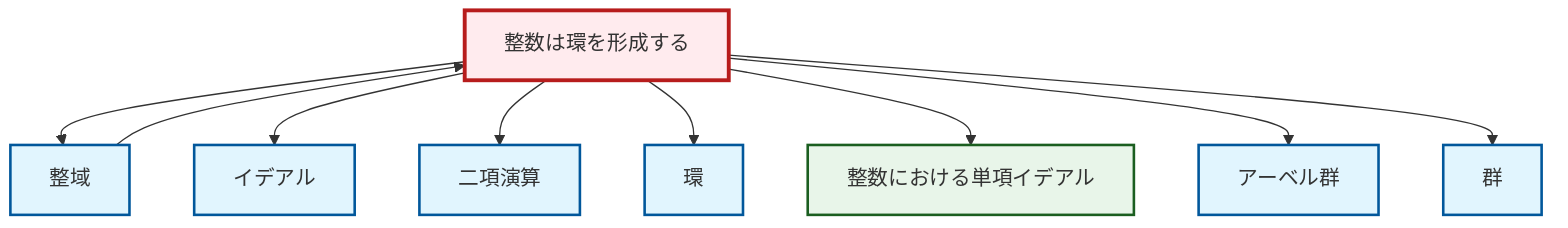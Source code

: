 graph TD
    classDef definition fill:#e1f5fe,stroke:#01579b,stroke-width:2px
    classDef theorem fill:#f3e5f5,stroke:#4a148c,stroke-width:2px
    classDef axiom fill:#fff3e0,stroke:#e65100,stroke-width:2px
    classDef example fill:#e8f5e9,stroke:#1b5e20,stroke-width:2px
    classDef current fill:#ffebee,stroke:#b71c1c,stroke-width:3px
    def-ring["環"]:::definition
    def-group["群"]:::definition
    ex-integers-ring["整数は環を形成する"]:::example
    ex-principal-ideal["整数における単項イデアル"]:::example
    def-binary-operation["二項演算"]:::definition
    def-ideal["イデアル"]:::definition
    def-integral-domain["整域"]:::definition
    def-abelian-group["アーベル群"]:::definition
    ex-integers-ring --> def-integral-domain
    ex-integers-ring --> def-ideal
    ex-integers-ring --> def-binary-operation
    ex-integers-ring --> def-ring
    ex-integers-ring --> ex-principal-ideal
    def-integral-domain --> ex-integers-ring
    ex-integers-ring --> def-abelian-group
    ex-integers-ring --> def-group
    class ex-integers-ring current